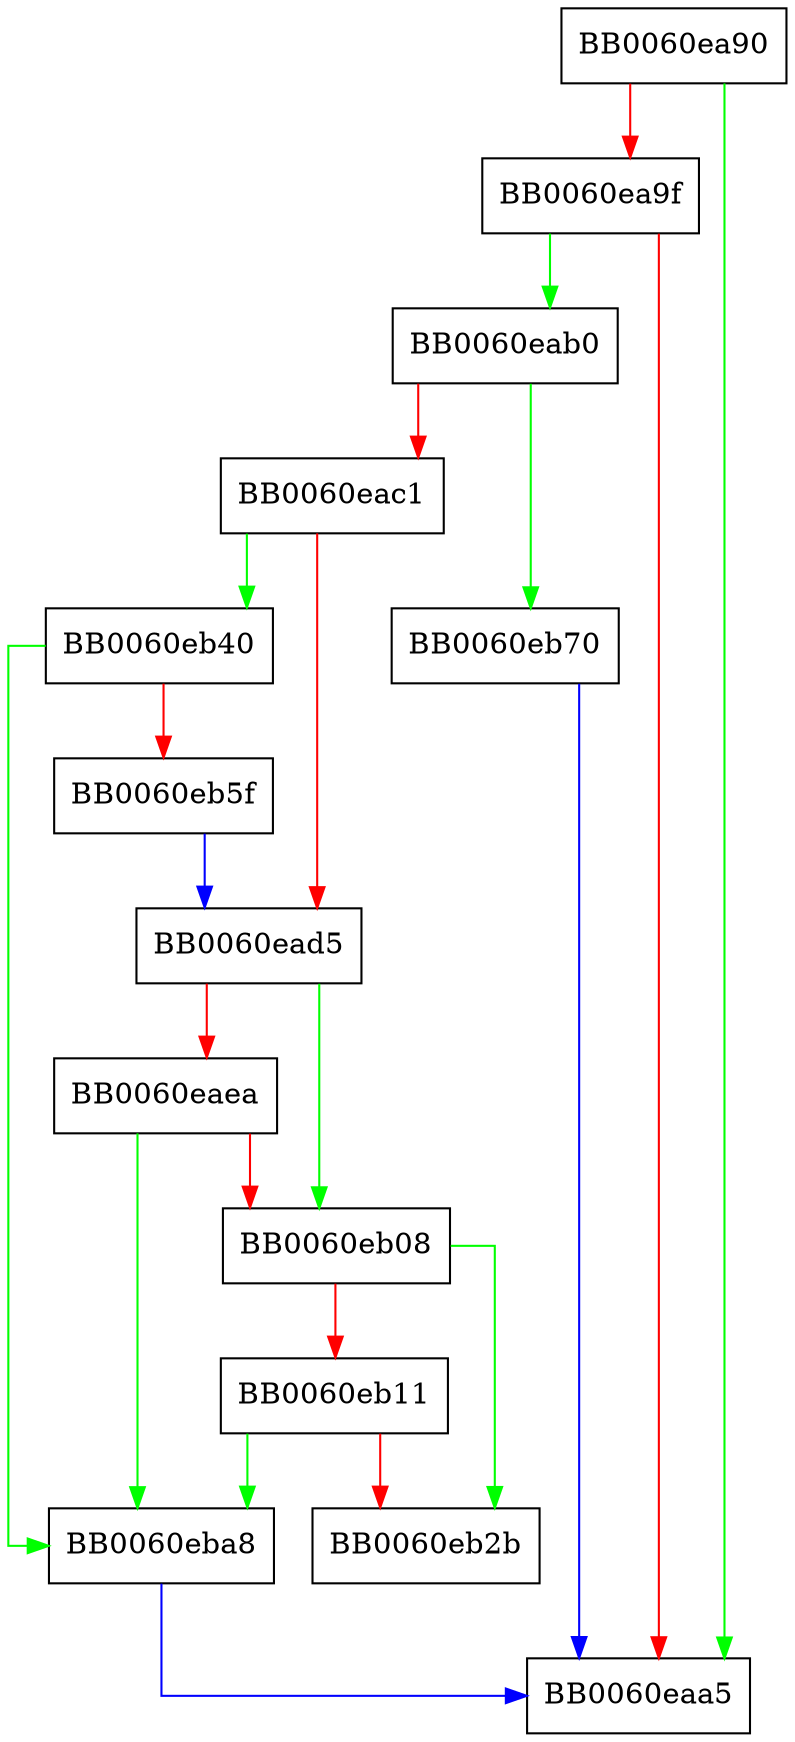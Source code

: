 digraph OBJ_dup {
  node [shape="box"];
  graph [splines=ortho];
  BB0060ea90 -> BB0060eaa5 [color="green"];
  BB0060ea90 -> BB0060ea9f [color="red"];
  BB0060ea9f -> BB0060eab0 [color="green"];
  BB0060ea9f -> BB0060eaa5 [color="red"];
  BB0060eab0 -> BB0060eb70 [color="green"];
  BB0060eab0 -> BB0060eac1 [color="red"];
  BB0060eac1 -> BB0060eb40 [color="green"];
  BB0060eac1 -> BB0060ead5 [color="red"];
  BB0060ead5 -> BB0060eb08 [color="green"];
  BB0060ead5 -> BB0060eaea [color="red"];
  BB0060eaea -> BB0060eba8 [color="green"];
  BB0060eaea -> BB0060eb08 [color="red"];
  BB0060eb08 -> BB0060eb2b [color="green"];
  BB0060eb08 -> BB0060eb11 [color="red"];
  BB0060eb11 -> BB0060eba8 [color="green"];
  BB0060eb11 -> BB0060eb2b [color="red"];
  BB0060eb40 -> BB0060eba8 [color="green"];
  BB0060eb40 -> BB0060eb5f [color="red"];
  BB0060eb5f -> BB0060ead5 [color="blue"];
  BB0060eb70 -> BB0060eaa5 [color="blue"];
  BB0060eba8 -> BB0060eaa5 [color="blue"];
}